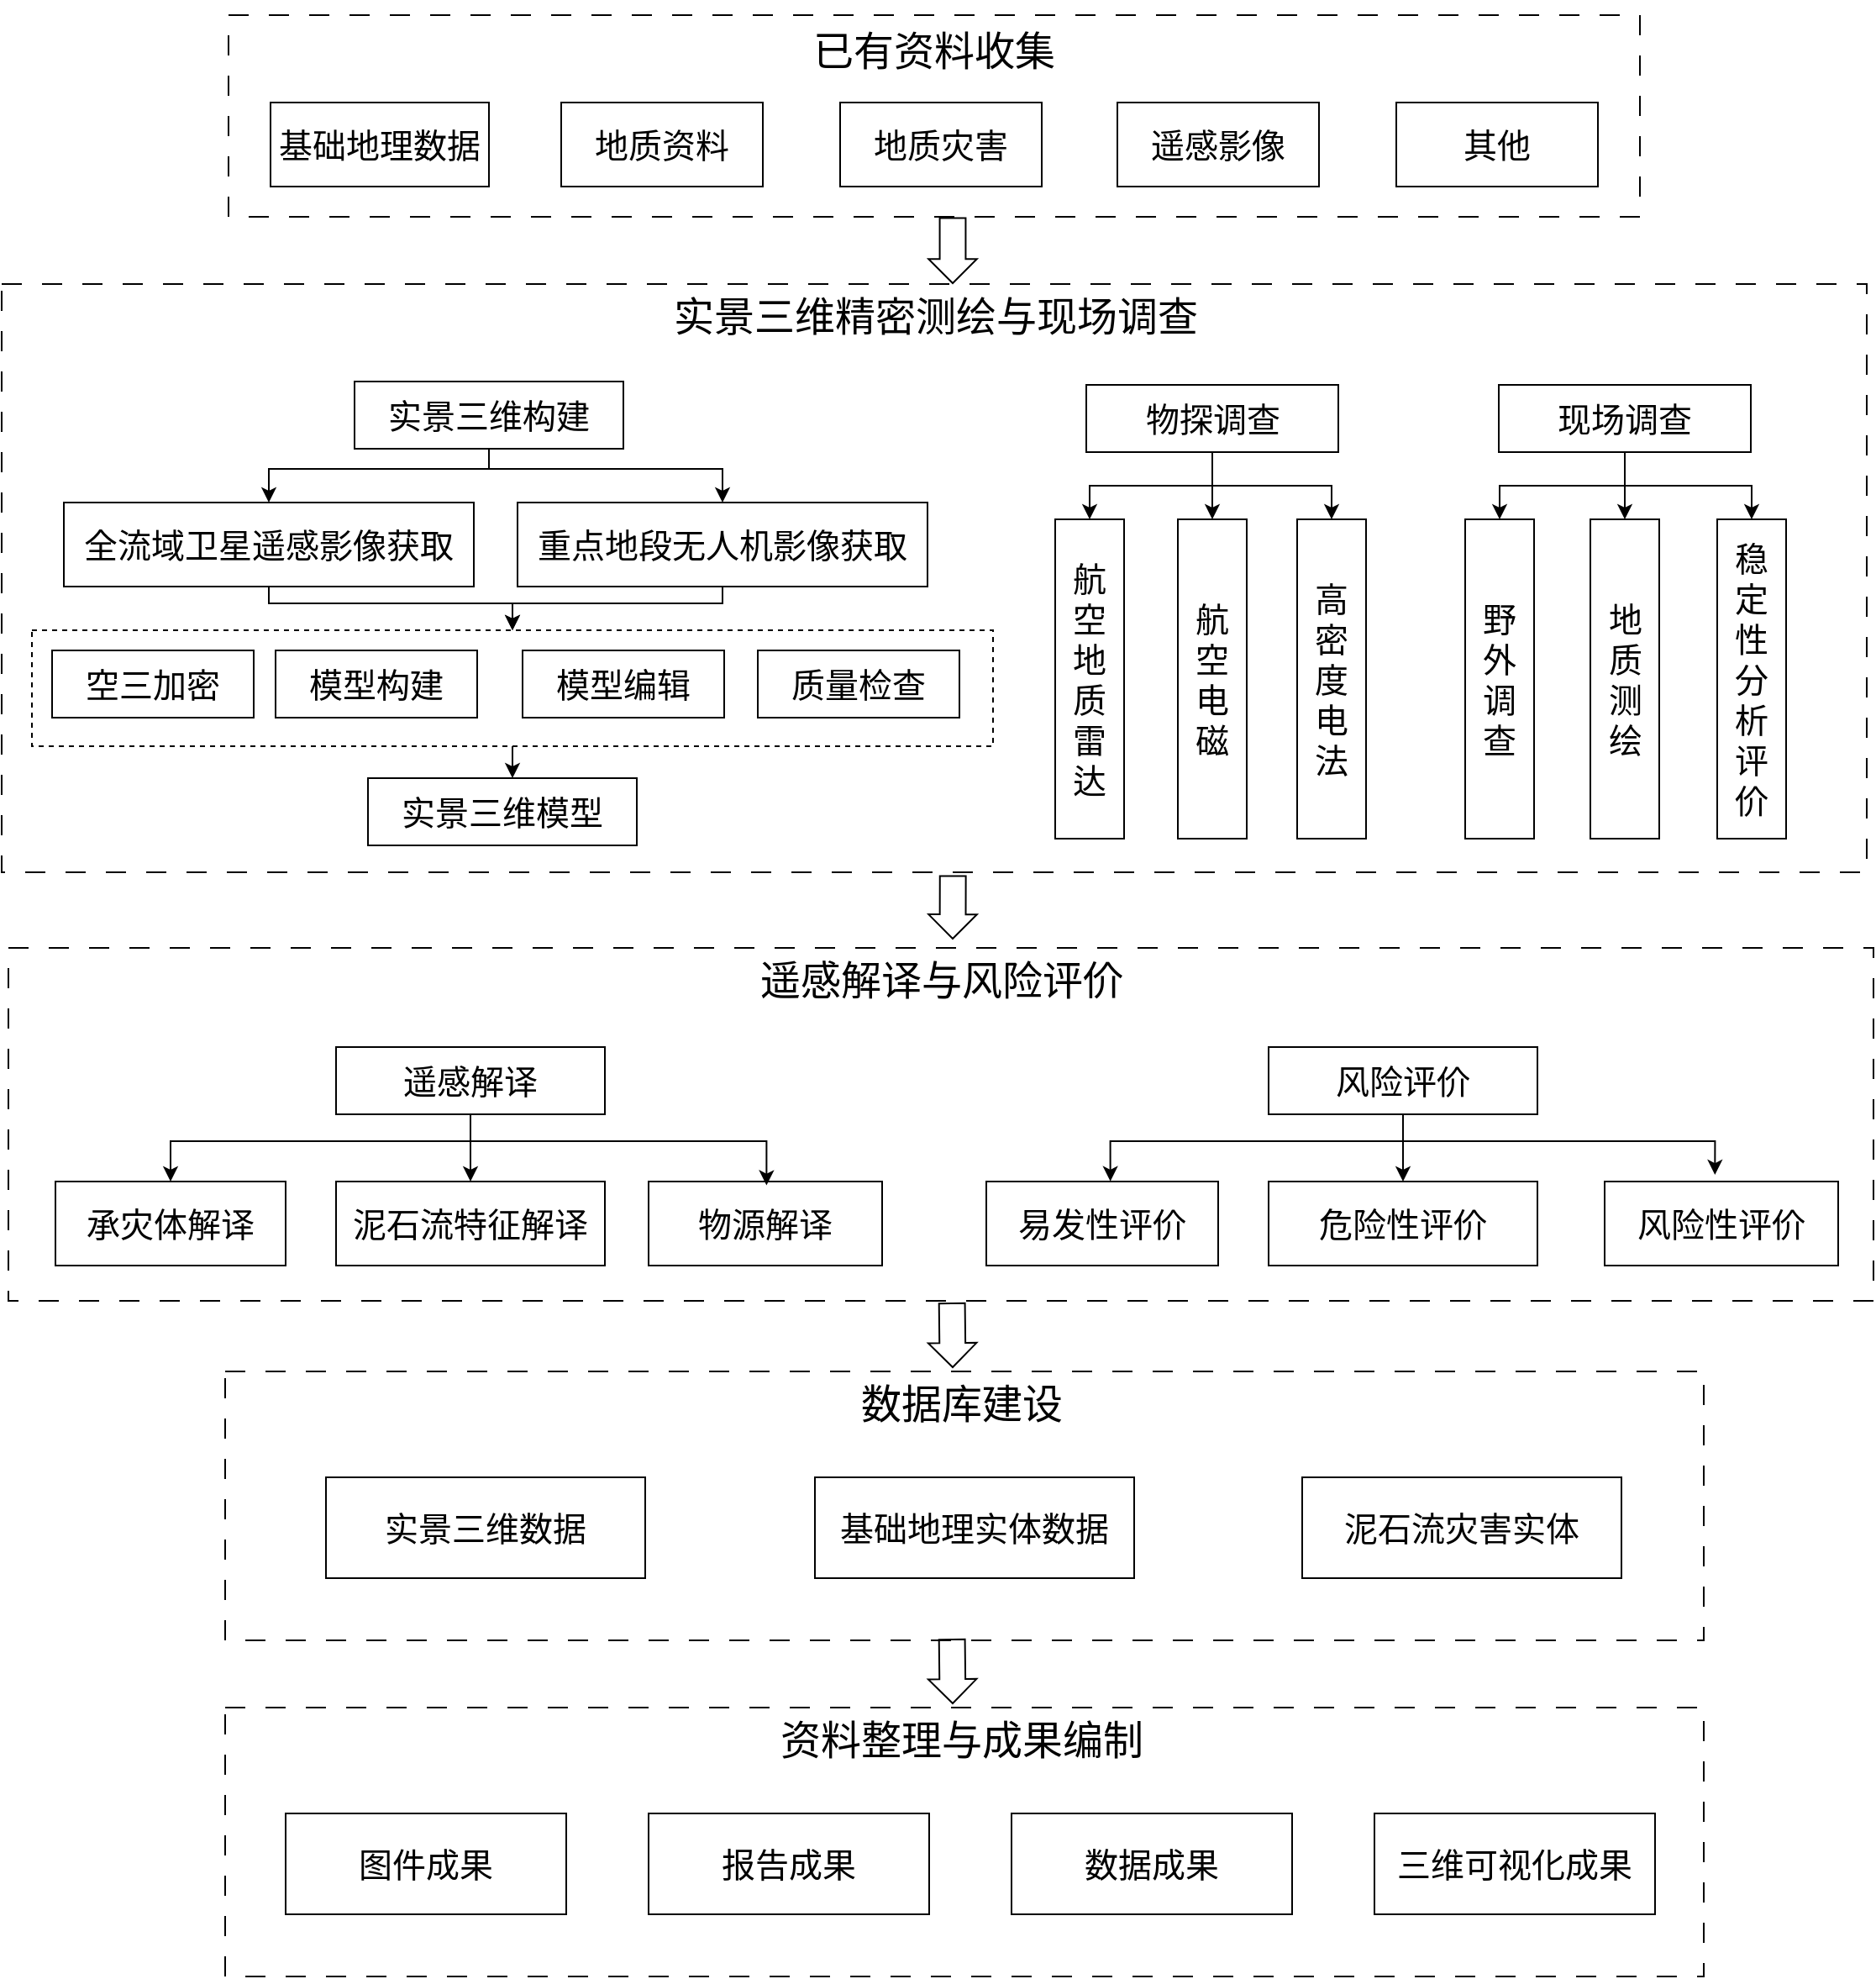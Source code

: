 <mxfile version="26.0.6">
  <diagram name="第 1 页" id="_WoBSNBqqMukpzqZPp-9">
    <mxGraphModel dx="2714" dy="1426" grid="1" gridSize="10" guides="1" tooltips="1" connect="1" arrows="1" fold="1" page="1" pageScale="1" pageWidth="827" pageHeight="1169" math="0" shadow="0">
      <root>
        <mxCell id="0" />
        <mxCell id="1" parent="0" />
        <mxCell id="fZVCOgSi_mHKolly4ZE5-50" value="" style="rounded=0;whiteSpace=wrap;html=1;dashed=1;dashPattern=12 12;" parent="1" vertex="1">
          <mxGeometry x="153" y="825" width="880" height="160" as="geometry" />
        </mxCell>
        <mxCell id="fZVCOgSi_mHKolly4ZE5-34" value="" style="rounded=0;whiteSpace=wrap;html=1;dashed=1;dashPattern=12 12;" parent="1" vertex="1">
          <mxGeometry x="24" y="573" width="1110" height="210" as="geometry" />
        </mxCell>
        <mxCell id="fZVCOgSi_mHKolly4ZE5-2" value="" style="rounded=0;whiteSpace=wrap;html=1;dashed=1;dashPattern=12 12;" parent="1" vertex="1">
          <mxGeometry x="155" y="18" width="840" height="120" as="geometry" />
        </mxCell>
        <mxCell id="fZVCOgSi_mHKolly4ZE5-3" value="&lt;font style=&quot;font-size: 20px;&quot;&gt;基础地理数据&lt;/font&gt;" style="rounded=0;whiteSpace=wrap;html=1;" parent="1" vertex="1">
          <mxGeometry x="180" y="70" width="130" height="50" as="geometry" />
        </mxCell>
        <mxCell id="fZVCOgSi_mHKolly4ZE5-4" value="&lt;font style=&quot;font-size: 20px;&quot;&gt;地质资料&lt;/font&gt;" style="rounded=0;whiteSpace=wrap;html=1;" parent="1" vertex="1">
          <mxGeometry x="353" y="70" width="120" height="50" as="geometry" />
        </mxCell>
        <mxCell id="fZVCOgSi_mHKolly4ZE5-7" value="&lt;font style=&quot;font-size: 20px;&quot;&gt;地质灾害&lt;/font&gt;" style="rounded=0;whiteSpace=wrap;html=1;" parent="1" vertex="1">
          <mxGeometry x="519" y="70" width="120" height="50" as="geometry" />
        </mxCell>
        <mxCell id="fZVCOgSi_mHKolly4ZE5-8" value="&lt;span style=&quot;font-size: 20px;&quot;&gt;遥感影像&lt;/span&gt;" style="rounded=0;whiteSpace=wrap;html=1;" parent="1" vertex="1">
          <mxGeometry x="684" y="70" width="120" height="50" as="geometry" />
        </mxCell>
        <mxCell id="fZVCOgSi_mHKolly4ZE5-12" value="&lt;font style=&quot;font-size: 20px;&quot;&gt;其他&lt;/font&gt;" style="rounded=0;whiteSpace=wrap;html=1;" parent="1" vertex="1">
          <mxGeometry x="850" y="70" width="120" height="50" as="geometry" />
        </mxCell>
        <mxCell id="fZVCOgSi_mHKolly4ZE5-13" value="&lt;font style=&quot;font-size: 24px;&quot;&gt;已有资料收集&lt;/font&gt;" style="rounded=0;whiteSpace=wrap;html=1;opacity=0;" parent="1" vertex="1">
          <mxGeometry x="460" y="10" width="230" height="60" as="geometry" />
        </mxCell>
        <mxCell id="fZVCOgSi_mHKolly4ZE5-14" value="&lt;font style=&quot;font-size: 20px;&quot;&gt;已有资料收集&lt;/font&gt;" style="rounded=0;whiteSpace=wrap;html=1;opacity=0;" parent="1" vertex="1">
          <mxGeometry x="433" y="178" width="230" height="60" as="geometry" />
        </mxCell>
        <mxCell id="fZVCOgSi_mHKolly4ZE5-15" value="" style="rounded=0;whiteSpace=wrap;html=1;dashed=1;dashPattern=12 12;" parent="1" vertex="1">
          <mxGeometry x="20" y="178" width="1110" height="350" as="geometry" />
        </mxCell>
        <mxCell id="fZVCOgSi_mHKolly4ZE5-16" value="&lt;font style=&quot;font-size: 24px;&quot;&gt;实景三维精密测绘与现场调查&lt;/font&gt;" style="rounded=0;whiteSpace=wrap;html=1;opacity=0;" parent="1" vertex="1">
          <mxGeometry x="410" y="168" width="331.5" height="60" as="geometry" />
        </mxCell>
        <mxCell id="fZVCOgSi_mHKolly4ZE5-79" style="edgeStyle=orthogonalEdgeStyle;rounded=0;orthogonalLoop=1;jettySize=auto;html=1;entryX=0.5;entryY=0;entryDx=0;entryDy=0;" parent="1" source="fZVCOgSi_mHKolly4ZE5-17" target="fZVCOgSi_mHKolly4ZE5-18" edge="1">
          <mxGeometry relative="1" as="geometry">
            <Array as="points">
              <mxPoint x="310" y="288" />
              <mxPoint x="179" y="288" />
            </Array>
          </mxGeometry>
        </mxCell>
        <mxCell id="fZVCOgSi_mHKolly4ZE5-80" style="edgeStyle=orthogonalEdgeStyle;rounded=0;orthogonalLoop=1;jettySize=auto;html=1;" parent="1" source="fZVCOgSi_mHKolly4ZE5-17" target="fZVCOgSi_mHKolly4ZE5-19" edge="1">
          <mxGeometry relative="1" as="geometry">
            <Array as="points">
              <mxPoint x="310" y="288" />
              <mxPoint x="449" y="288" />
            </Array>
          </mxGeometry>
        </mxCell>
        <mxCell id="fZVCOgSi_mHKolly4ZE5-17" value="&lt;font style=&quot;font-size: 20px;&quot;&gt;实景三维构建&lt;/font&gt;" style="rounded=0;whiteSpace=wrap;html=1;" parent="1" vertex="1">
          <mxGeometry x="230" y="236" width="160" height="40" as="geometry" />
        </mxCell>
        <mxCell id="fZVCOgSi_mHKolly4ZE5-83" style="edgeStyle=orthogonalEdgeStyle;rounded=0;orthogonalLoop=1;jettySize=auto;html=1;entryX=0.5;entryY=0;entryDx=0;entryDy=0;" parent="1" source="fZVCOgSi_mHKolly4ZE5-18" target="fZVCOgSi_mHKolly4ZE5-81" edge="1">
          <mxGeometry relative="1" as="geometry">
            <Array as="points">
              <mxPoint x="179" y="368" />
              <mxPoint x="324" y="368" />
            </Array>
          </mxGeometry>
        </mxCell>
        <mxCell id="fZVCOgSi_mHKolly4ZE5-18" value="&lt;span style=&quot;font-size: 20px;&quot;&gt;全流域卫星遥感影像获取&lt;/span&gt;" style="rounded=0;whiteSpace=wrap;html=1;" parent="1" vertex="1">
          <mxGeometry x="57" y="308" width="244" height="50" as="geometry" />
        </mxCell>
        <mxCell id="fZVCOgSi_mHKolly4ZE5-84" style="edgeStyle=orthogonalEdgeStyle;rounded=0;orthogonalLoop=1;jettySize=auto;html=1;entryX=0.5;entryY=0;entryDx=0;entryDy=0;" parent="1" source="fZVCOgSi_mHKolly4ZE5-19" target="fZVCOgSi_mHKolly4ZE5-81" edge="1">
          <mxGeometry relative="1" as="geometry">
            <Array as="points">
              <mxPoint x="449" y="368" />
              <mxPoint x="324" y="368" />
            </Array>
          </mxGeometry>
        </mxCell>
        <mxCell id="fZVCOgSi_mHKolly4ZE5-19" value="&lt;span style=&quot;font-size: 20px;&quot;&gt;重点地段无人机影像获取&lt;/span&gt;" style="rounded=0;whiteSpace=wrap;html=1;" parent="1" vertex="1">
          <mxGeometry x="327" y="308" width="244" height="50" as="geometry" />
        </mxCell>
        <mxCell id="fZVCOgSi_mHKolly4ZE5-24" value="&lt;font style=&quot;font-size: 20px;&quot;&gt;实景三维模型&lt;/font&gt;" style="rounded=0;whiteSpace=wrap;html=1;" parent="1" vertex="1">
          <mxGeometry x="238" y="472" width="160" height="40" as="geometry" />
        </mxCell>
        <mxCell id="fZVCOgSi_mHKolly4ZE5-74" style="edgeStyle=orthogonalEdgeStyle;rounded=0;orthogonalLoop=1;jettySize=auto;html=1;entryX=0.5;entryY=0;entryDx=0;entryDy=0;" parent="1" source="fZVCOgSi_mHKolly4ZE5-25" target="fZVCOgSi_mHKolly4ZE5-27" edge="1">
          <mxGeometry relative="1" as="geometry" />
        </mxCell>
        <mxCell id="fZVCOgSi_mHKolly4ZE5-75" style="edgeStyle=orthogonalEdgeStyle;rounded=0;orthogonalLoop=1;jettySize=auto;html=1;entryX=0.5;entryY=0;entryDx=0;entryDy=0;" parent="1" source="fZVCOgSi_mHKolly4ZE5-25" target="fZVCOgSi_mHKolly4ZE5-29" edge="1">
          <mxGeometry relative="1" as="geometry" />
        </mxCell>
        <mxCell id="fZVCOgSi_mHKolly4ZE5-89" style="edgeStyle=orthogonalEdgeStyle;rounded=0;orthogonalLoop=1;jettySize=auto;html=1;entryX=0.5;entryY=0;entryDx=0;entryDy=0;" parent="1" source="fZVCOgSi_mHKolly4ZE5-25" target="fZVCOgSi_mHKolly4ZE5-28" edge="1">
          <mxGeometry relative="1" as="geometry" />
        </mxCell>
        <mxCell id="fZVCOgSi_mHKolly4ZE5-25" value="&lt;font style=&quot;font-size: 20px;&quot;&gt;物探调查&lt;/font&gt;" style="rounded=0;whiteSpace=wrap;html=1;" parent="1" vertex="1">
          <mxGeometry x="665.5" y="238" width="150" height="40" as="geometry" />
        </mxCell>
        <mxCell id="fZVCOgSi_mHKolly4ZE5-76" value="" style="edgeStyle=orthogonalEdgeStyle;rounded=0;orthogonalLoop=1;jettySize=auto;html=1;" parent="1" source="fZVCOgSi_mHKolly4ZE5-26" target="fZVCOgSi_mHKolly4ZE5-31" edge="1">
          <mxGeometry relative="1" as="geometry" />
        </mxCell>
        <mxCell id="fZVCOgSi_mHKolly4ZE5-77" style="edgeStyle=orthogonalEdgeStyle;rounded=0;orthogonalLoop=1;jettySize=auto;html=1;entryX=0.5;entryY=0;entryDx=0;entryDy=0;" parent="1" source="fZVCOgSi_mHKolly4ZE5-26" target="fZVCOgSi_mHKolly4ZE5-30" edge="1">
          <mxGeometry relative="1" as="geometry" />
        </mxCell>
        <mxCell id="fZVCOgSi_mHKolly4ZE5-78" style="edgeStyle=orthogonalEdgeStyle;rounded=0;orthogonalLoop=1;jettySize=auto;html=1;entryX=0.5;entryY=0;entryDx=0;entryDy=0;" parent="1" source="fZVCOgSi_mHKolly4ZE5-26" target="fZVCOgSi_mHKolly4ZE5-32" edge="1">
          <mxGeometry relative="1" as="geometry" />
        </mxCell>
        <mxCell id="fZVCOgSi_mHKolly4ZE5-26" value="&lt;font style=&quot;font-size: 20px;&quot;&gt;现场调查&lt;/font&gt;" style="rounded=0;whiteSpace=wrap;html=1;" parent="1" vertex="1">
          <mxGeometry x="911" y="238" width="150" height="40" as="geometry" />
        </mxCell>
        <mxCell id="fZVCOgSi_mHKolly4ZE5-27" value="&lt;font style=&quot;font-size: 20px;&quot;&gt;航空地质雷达&lt;/font&gt;" style="rounded=0;whiteSpace=wrap;html=1;" parent="1" vertex="1">
          <mxGeometry x="647" y="318" width="41" height="190" as="geometry" />
        </mxCell>
        <mxCell id="fZVCOgSi_mHKolly4ZE5-28" value="&lt;font style=&quot;font-size: 20px;&quot;&gt;航空电磁&lt;/font&gt;" style="rounded=0;whiteSpace=wrap;html=1;" parent="1" vertex="1">
          <mxGeometry x="720" y="318" width="41" height="190" as="geometry" />
        </mxCell>
        <mxCell id="fZVCOgSi_mHKolly4ZE5-29" value="&lt;font style=&quot;font-size: 20px;&quot;&gt;高密度电法&lt;/font&gt;" style="rounded=0;whiteSpace=wrap;html=1;" parent="1" vertex="1">
          <mxGeometry x="791" y="318" width="41" height="190" as="geometry" />
        </mxCell>
        <mxCell id="fZVCOgSi_mHKolly4ZE5-30" value="&lt;font style=&quot;font-size: 20px;&quot;&gt;野外调查&lt;/font&gt;" style="rounded=0;whiteSpace=wrap;html=1;" parent="1" vertex="1">
          <mxGeometry x="891" y="318" width="41" height="190" as="geometry" />
        </mxCell>
        <mxCell id="fZVCOgSi_mHKolly4ZE5-31" value="&lt;font style=&quot;font-size: 20px;&quot;&gt;地质测绘&lt;/font&gt;" style="rounded=0;whiteSpace=wrap;html=1;" parent="1" vertex="1">
          <mxGeometry x="965.5" y="318" width="41" height="190" as="geometry" />
        </mxCell>
        <mxCell id="fZVCOgSi_mHKolly4ZE5-32" value="&lt;font style=&quot;font-size: 20px;&quot;&gt;稳定性分析评价&lt;/font&gt;" style="rounded=0;whiteSpace=wrap;html=1;" parent="1" vertex="1">
          <mxGeometry x="1041" y="318" width="41" height="190" as="geometry" />
        </mxCell>
        <mxCell id="fZVCOgSi_mHKolly4ZE5-33" value="&lt;font style=&quot;font-size: 24px;&quot;&gt;遥感解译与风险评价&lt;/font&gt;" style="rounded=0;whiteSpace=wrap;html=1;opacity=0;" parent="1" vertex="1">
          <mxGeometry x="442.5" y="563" width="273" height="60" as="geometry" />
        </mxCell>
        <mxCell id="fZVCOgSi_mHKolly4ZE5-91" style="edgeStyle=orthogonalEdgeStyle;rounded=0;orthogonalLoop=1;jettySize=auto;html=1;entryX=0.5;entryY=0;entryDx=0;entryDy=0;" parent="1" source="fZVCOgSi_mHKolly4ZE5-35" target="fZVCOgSi_mHKolly4ZE5-43" edge="1">
          <mxGeometry relative="1" as="geometry" />
        </mxCell>
        <mxCell id="fZVCOgSi_mHKolly4ZE5-92" style="edgeStyle=orthogonalEdgeStyle;rounded=0;orthogonalLoop=1;jettySize=auto;html=1;entryX=0.5;entryY=0;entryDx=0;entryDy=0;" parent="1" source="fZVCOgSi_mHKolly4ZE5-35" target="fZVCOgSi_mHKolly4ZE5-36" edge="1">
          <mxGeometry relative="1" as="geometry">
            <Array as="points">
              <mxPoint x="299" y="688" />
              <mxPoint x="121" y="688" />
            </Array>
          </mxGeometry>
        </mxCell>
        <mxCell id="fZVCOgSi_mHKolly4ZE5-35" value="&lt;font style=&quot;font-size: 20px;&quot;&gt;遥感解译&lt;/font&gt;" style="rounded=0;whiteSpace=wrap;html=1;" parent="1" vertex="1">
          <mxGeometry x="219" y="632" width="160" height="40" as="geometry" />
        </mxCell>
        <mxCell id="fZVCOgSi_mHKolly4ZE5-36" value="&lt;font style=&quot;font-size: 20px;&quot;&gt;承灾体解译&lt;/font&gt;" style="rounded=0;whiteSpace=wrap;html=1;" parent="1" vertex="1">
          <mxGeometry x="52" y="712" width="137" height="50" as="geometry" />
        </mxCell>
        <mxCell id="fZVCOgSi_mHKolly4ZE5-43" value="&lt;span style=&quot;font-size: 20px;&quot;&gt;泥石流特征解译&lt;/span&gt;" style="rounded=0;whiteSpace=wrap;html=1;" parent="1" vertex="1">
          <mxGeometry x="219" y="712" width="160" height="50" as="geometry" />
        </mxCell>
        <mxCell id="fZVCOgSi_mHKolly4ZE5-44" value="&lt;span style=&quot;font-size: 20px;&quot;&gt;物源解译&lt;/span&gt;" style="rounded=0;whiteSpace=wrap;html=1;" parent="1" vertex="1">
          <mxGeometry x="405" y="712" width="139" height="50" as="geometry" />
        </mxCell>
        <mxCell id="fZVCOgSi_mHKolly4ZE5-45" value="&lt;span style=&quot;font-size: 20px;&quot;&gt;易发性评价&lt;/span&gt;" style="rounded=0;whiteSpace=wrap;html=1;" parent="1" vertex="1">
          <mxGeometry x="606" y="712" width="138" height="50" as="geometry" />
        </mxCell>
        <mxCell id="fZVCOgSi_mHKolly4ZE5-46" value="&lt;span style=&quot;font-size: 20px;&quot;&gt;危险性评价&lt;/span&gt;" style="rounded=0;whiteSpace=wrap;html=1;" parent="1" vertex="1">
          <mxGeometry x="774" y="712" width="160" height="50" as="geometry" />
        </mxCell>
        <mxCell id="fZVCOgSi_mHKolly4ZE5-47" value="&lt;span style=&quot;font-size: 20px;&quot;&gt;风险性评价&lt;/span&gt;" style="rounded=0;whiteSpace=wrap;html=1;" parent="1" vertex="1">
          <mxGeometry x="974" y="712" width="139" height="50" as="geometry" />
        </mxCell>
        <mxCell id="fZVCOgSi_mHKolly4ZE5-94" value="" style="edgeStyle=orthogonalEdgeStyle;rounded=0;orthogonalLoop=1;jettySize=auto;html=1;" parent="1" source="fZVCOgSi_mHKolly4ZE5-48" target="fZVCOgSi_mHKolly4ZE5-46" edge="1">
          <mxGeometry relative="1" as="geometry" />
        </mxCell>
        <mxCell id="fZVCOgSi_mHKolly4ZE5-48" value="&lt;span style=&quot;font-size: 20px;&quot;&gt;风险评价&lt;/span&gt;" style="rounded=0;whiteSpace=wrap;html=1;" parent="1" vertex="1">
          <mxGeometry x="774" y="632" width="160" height="40" as="geometry" />
        </mxCell>
        <mxCell id="fZVCOgSi_mHKolly4ZE5-49" value="&lt;font style=&quot;font-size: 24px;&quot;&gt;数据库建设&lt;/font&gt;" style="rounded=0;whiteSpace=wrap;html=1;opacity=0;" parent="1" vertex="1">
          <mxGeometry x="455" y="815" width="273" height="60" as="geometry" />
        </mxCell>
        <mxCell id="fZVCOgSi_mHKolly4ZE5-51" value="&lt;font style=&quot;font-size: 20px;&quot;&gt;实景三维数据&lt;/font&gt;" style="rounded=0;whiteSpace=wrap;html=1;" parent="1" vertex="1">
          <mxGeometry x="213" y="888" width="190" height="60" as="geometry" />
        </mxCell>
        <mxCell id="fZVCOgSi_mHKolly4ZE5-52" value="&lt;font style=&quot;font-size: 20px;&quot;&gt;基础地理实体数据&lt;/font&gt;" style="rounded=0;whiteSpace=wrap;html=1;" parent="1" vertex="1">
          <mxGeometry x="504" y="888" width="190" height="60" as="geometry" />
        </mxCell>
        <mxCell id="fZVCOgSi_mHKolly4ZE5-53" value="&lt;font style=&quot;font-size: 20px;&quot;&gt;泥石流灾害实体&lt;/font&gt;" style="rounded=0;whiteSpace=wrap;html=1;" parent="1" vertex="1">
          <mxGeometry x="794" y="888" width="190" height="60" as="geometry" />
        </mxCell>
        <mxCell id="fZVCOgSi_mHKolly4ZE5-54" value="" style="rounded=0;whiteSpace=wrap;html=1;dashed=1;dashPattern=12 12;" parent="1" vertex="1">
          <mxGeometry x="153" y="1025" width="880" height="160" as="geometry" />
        </mxCell>
        <mxCell id="fZVCOgSi_mHKolly4ZE5-55" value="&lt;font style=&quot;font-size: 24px;&quot;&gt;资料整理与成果编制&lt;/font&gt;" style="rounded=0;whiteSpace=wrap;html=1;opacity=0;" parent="1" vertex="1">
          <mxGeometry x="455" y="1015" width="273" height="60" as="geometry" />
        </mxCell>
        <mxCell id="fZVCOgSi_mHKolly4ZE5-56" value="&lt;font style=&quot;font-size: 20px;&quot;&gt;图件成果&lt;/font&gt;" style="rounded=0;whiteSpace=wrap;html=1;" parent="1" vertex="1">
          <mxGeometry x="189" y="1088" width="167" height="60" as="geometry" />
        </mxCell>
        <mxCell id="fZVCOgSi_mHKolly4ZE5-59" value="&lt;span style=&quot;font-size: 20px;&quot;&gt;数据成果&lt;/span&gt;" style="rounded=0;whiteSpace=wrap;html=1;" parent="1" vertex="1">
          <mxGeometry x="621" y="1088" width="167" height="60" as="geometry" />
        </mxCell>
        <mxCell id="fZVCOgSi_mHKolly4ZE5-60" value="&lt;font style=&quot;font-size: 20px;&quot;&gt;报告成果&lt;/font&gt;" style="rounded=0;whiteSpace=wrap;html=1;" parent="1" vertex="1">
          <mxGeometry x="405" y="1088" width="167" height="60" as="geometry" />
        </mxCell>
        <mxCell id="fZVCOgSi_mHKolly4ZE5-61" value="&lt;span style=&quot;font-size: 20px;&quot;&gt;三维可视化成果&lt;/span&gt;" style="rounded=0;whiteSpace=wrap;html=1;" parent="1" vertex="1">
          <mxGeometry x="837" y="1088" width="167" height="60" as="geometry" />
        </mxCell>
        <mxCell id="fZVCOgSi_mHKolly4ZE5-66" value="" style="shape=flexArrow;endArrow=classic;html=1;rounded=0;width=15.429;endSize=4.474;exitX=0.51;exitY=1.005;exitDx=0;exitDy=0;endWidth=12.327;exitPerimeter=0;" parent="1" source="fZVCOgSi_mHKolly4ZE5-15" edge="1">
          <mxGeometry width="50" height="50" relative="1" as="geometry">
            <mxPoint x="586" y="538" as="sourcePoint" />
            <mxPoint x="586" y="568" as="targetPoint" />
          </mxGeometry>
        </mxCell>
        <mxCell id="fZVCOgSi_mHKolly4ZE5-71" value="" style="shape=flexArrow;endArrow=classic;html=1;rounded=0;width=15.429;endSize=4.474;exitX=0.51;exitY=1.005;exitDx=0;exitDy=0;endWidth=12.327;exitPerimeter=0;" parent="1" edge="1">
          <mxGeometry width="50" height="50" relative="1" as="geometry">
            <mxPoint x="585.57" y="984" as="sourcePoint" />
            <mxPoint x="586" y="1023" as="targetPoint" />
          </mxGeometry>
        </mxCell>
        <mxCell id="fZVCOgSi_mHKolly4ZE5-72" value="" style="shape=flexArrow;endArrow=classic;html=1;rounded=0;width=15.429;endSize=4.474;exitX=0.51;exitY=1.005;exitDx=0;exitDy=0;endWidth=12.327;exitPerimeter=0;" parent="1" edge="1">
          <mxGeometry width="50" height="50" relative="1" as="geometry">
            <mxPoint x="585.57" y="784" as="sourcePoint" />
            <mxPoint x="586" y="823" as="targetPoint" />
          </mxGeometry>
        </mxCell>
        <mxCell id="fZVCOgSi_mHKolly4ZE5-86" value="" style="edgeStyle=orthogonalEdgeStyle;rounded=0;orthogonalLoop=1;jettySize=auto;html=1;" parent="1" source="fZVCOgSi_mHKolly4ZE5-81" target="fZVCOgSi_mHKolly4ZE5-24" edge="1">
          <mxGeometry relative="1" as="geometry">
            <Array as="points">
              <mxPoint x="320" y="478" />
              <mxPoint x="320" y="478" />
            </Array>
          </mxGeometry>
        </mxCell>
        <mxCell id="fZVCOgSi_mHKolly4ZE5-81" value="" style="rounded=0;whiteSpace=wrap;html=1;dashed=1;" parent="1" vertex="1">
          <mxGeometry x="38" y="384" width="572" height="69" as="geometry" />
        </mxCell>
        <mxCell id="fZVCOgSi_mHKolly4ZE5-20" value="&lt;font style=&quot;font-size: 20px;&quot;&gt;空三加密&lt;/font&gt;" style="rounded=0;whiteSpace=wrap;html=1;" parent="1" vertex="1">
          <mxGeometry x="50" y="396" width="120" height="40" as="geometry" />
        </mxCell>
        <mxCell id="fZVCOgSi_mHKolly4ZE5-21" value="&lt;font style=&quot;font-size: 20px;&quot;&gt;模型构建&lt;/font&gt;" style="rounded=0;whiteSpace=wrap;html=1;" parent="1" vertex="1">
          <mxGeometry x="183" y="396" width="120" height="40" as="geometry" />
        </mxCell>
        <mxCell id="fZVCOgSi_mHKolly4ZE5-22" value="&lt;font style=&quot;font-size: 20px;&quot;&gt;模型编辑&lt;/font&gt;" style="rounded=0;whiteSpace=wrap;html=1;" parent="1" vertex="1">
          <mxGeometry x="330" y="396" width="120" height="40" as="geometry" />
        </mxCell>
        <mxCell id="fZVCOgSi_mHKolly4ZE5-23" value="&lt;font style=&quot;font-size: 20px;&quot;&gt;质量检查&lt;/font&gt;" style="rounded=0;whiteSpace=wrap;html=1;" parent="1" vertex="1">
          <mxGeometry x="470" y="396" width="120" height="40" as="geometry" />
        </mxCell>
        <mxCell id="fZVCOgSi_mHKolly4ZE5-87" value="" style="shape=flexArrow;endArrow=classic;html=1;rounded=0;width=15.429;endSize=4.474;exitX=0.51;exitY=1.005;exitDx=0;exitDy=0;endWidth=12.327;exitPerimeter=0;" parent="1" edge="1">
          <mxGeometry width="50" height="50" relative="1" as="geometry">
            <mxPoint x="586" y="138.25" as="sourcePoint" />
            <mxPoint x="586" y="178" as="targetPoint" />
          </mxGeometry>
        </mxCell>
        <mxCell id="fZVCOgSi_mHKolly4ZE5-93" style="edgeStyle=orthogonalEdgeStyle;rounded=0;orthogonalLoop=1;jettySize=auto;html=1;entryX=0.505;entryY=0.046;entryDx=0;entryDy=0;entryPerimeter=0;" parent="1" source="fZVCOgSi_mHKolly4ZE5-35" target="fZVCOgSi_mHKolly4ZE5-44" edge="1">
          <mxGeometry relative="1" as="geometry">
            <Array as="points">
              <mxPoint x="299" y="688" />
              <mxPoint x="475" y="688" />
            </Array>
          </mxGeometry>
        </mxCell>
        <mxCell id="fZVCOgSi_mHKolly4ZE5-95" style="edgeStyle=orthogonalEdgeStyle;rounded=0;orthogonalLoop=1;jettySize=auto;html=1;entryX=0.535;entryY=-0.002;entryDx=0;entryDy=0;entryPerimeter=0;" parent="1" source="fZVCOgSi_mHKolly4ZE5-48" target="fZVCOgSi_mHKolly4ZE5-45" edge="1">
          <mxGeometry relative="1" as="geometry">
            <mxPoint x="680" y="710" as="targetPoint" />
            <Array as="points">
              <mxPoint x="854" y="688" />
              <mxPoint x="680" y="688" />
            </Array>
          </mxGeometry>
        </mxCell>
        <mxCell id="fZVCOgSi_mHKolly4ZE5-96" style="edgeStyle=orthogonalEdgeStyle;rounded=0;orthogonalLoop=1;jettySize=auto;html=1;entryX=0.915;entryY=0.643;entryDx=0;entryDy=0;entryPerimeter=0;" parent="1" source="fZVCOgSi_mHKolly4ZE5-48" target="fZVCOgSi_mHKolly4ZE5-34" edge="1">
          <mxGeometry relative="1" as="geometry">
            <Array as="points">
              <mxPoint x="854" y="688" />
              <mxPoint x="1040" y="688" />
            </Array>
          </mxGeometry>
        </mxCell>
      </root>
    </mxGraphModel>
  </diagram>
</mxfile>
